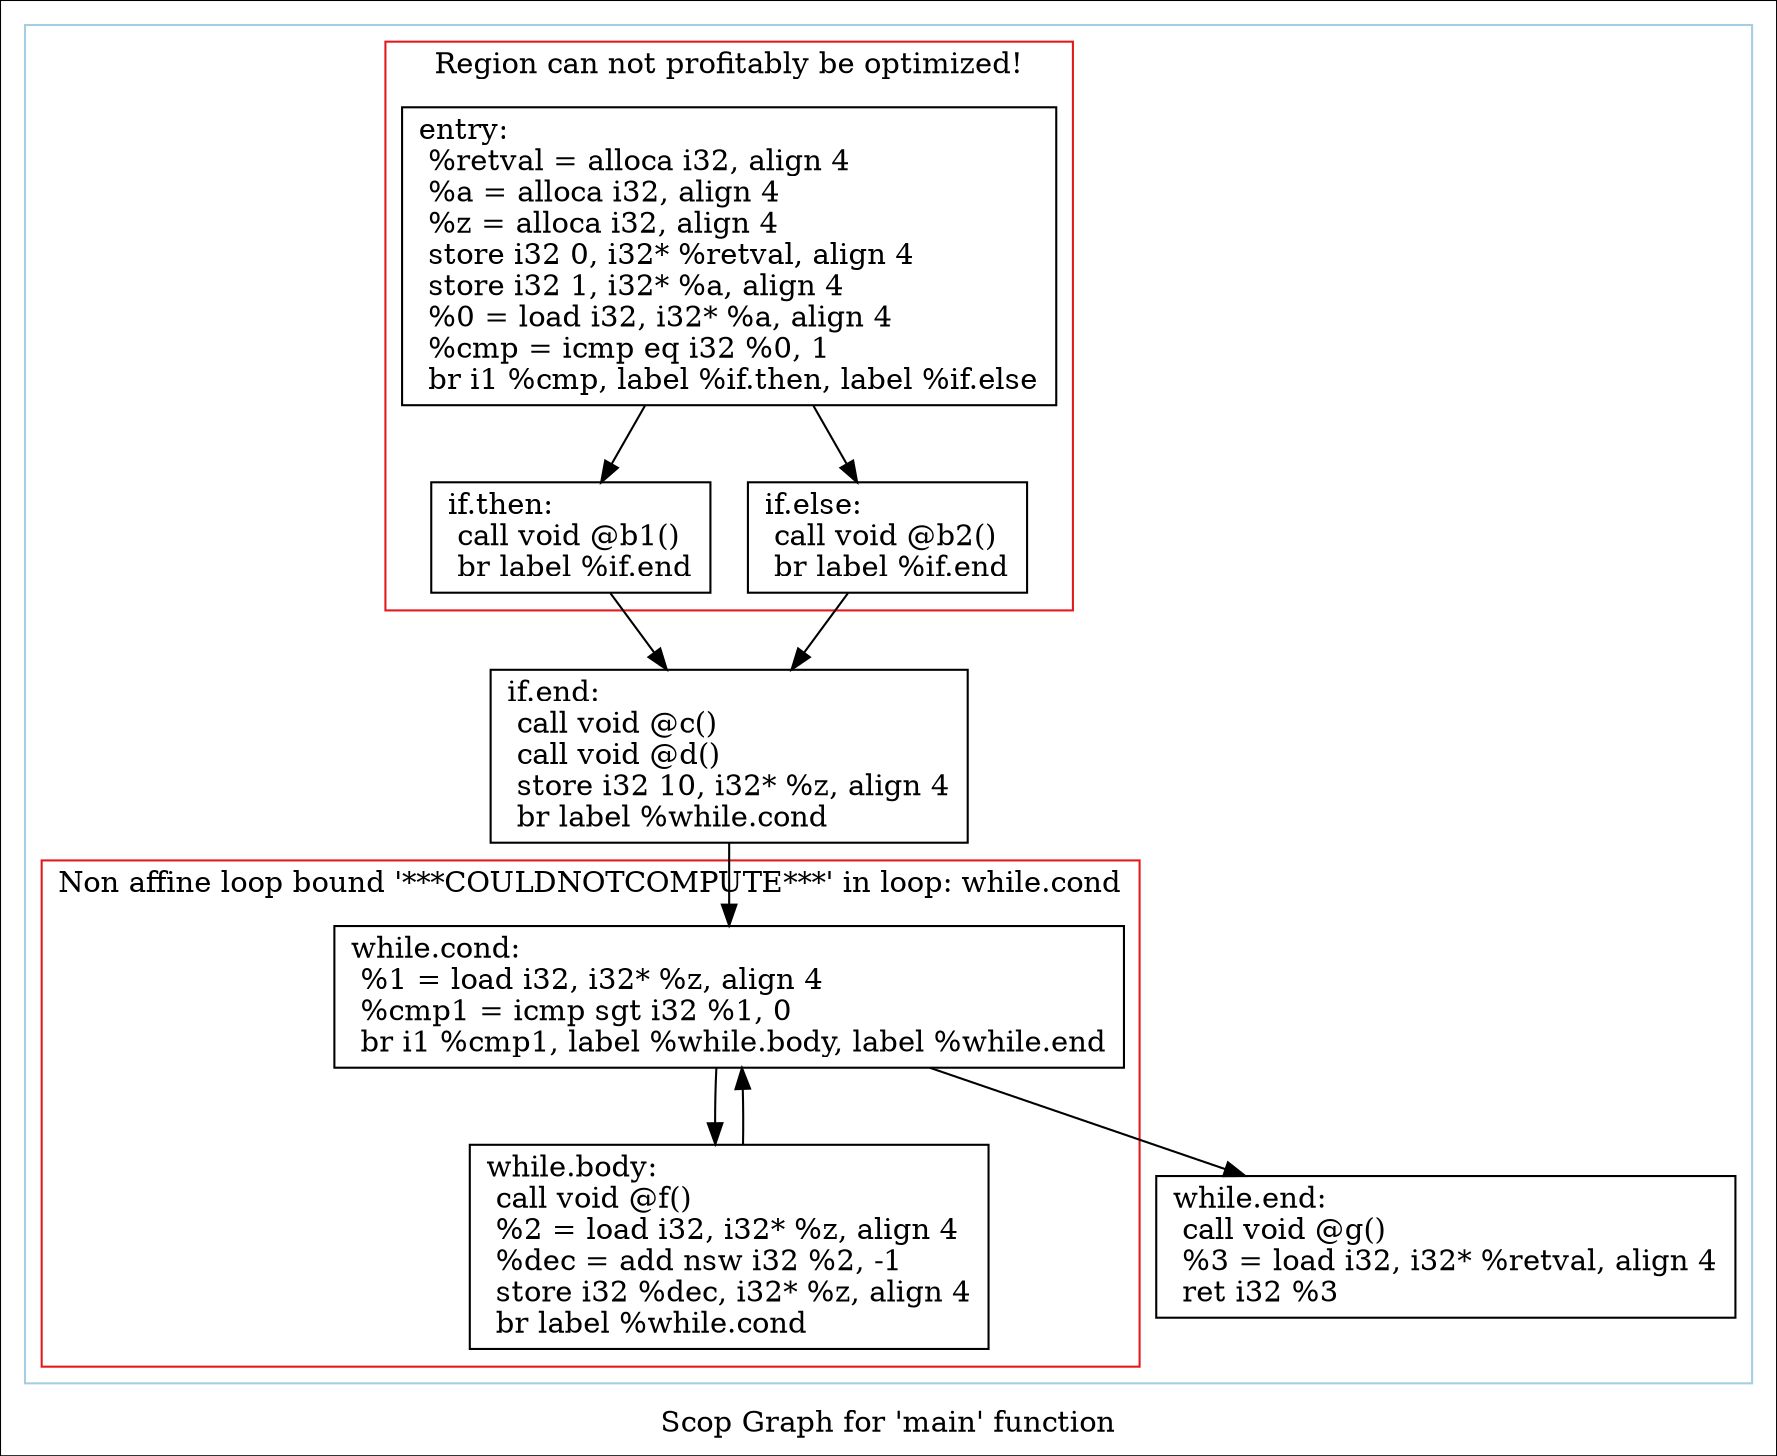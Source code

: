 digraph "Scop Graph for 'main' function" {
	label="Scop Graph for 'main' function";

	Node0xaf0b60 [shape=record,label="{entry:\l  %retval = alloca i32, align 4\l  %a = alloca i32, align 4\l  %z = alloca i32, align 4\l  store i32 0, i32* %retval, align 4\l  store i32 1, i32* %a, align 4\l  %0 = load i32, i32* %a, align 4\l  %cmp = icmp eq i32 %0, 1\l  br i1 %cmp, label %if.then, label %if.else\l}"];
	Node0xaf0b60 -> Node0xaf2d80;
	Node0xaf0b60 -> Node0xaf0f20;
	Node0xaf2d80 [shape=record,label="{if.then:                                          \l  call void @b1()\l  br label %if.end\l}"];
	Node0xaf2d80 -> Node0xaf3a40;
	Node0xaf3a40 [shape=record,label="{if.end:                                           \l  call void @c()\l  call void @d()\l  store i32 10, i32* %z, align 4\l  br label %while.cond\l}"];
	Node0xaf3a40 -> Node0xaf3b00;
	Node0xaf3b00 [shape=record,label="{while.cond:                                       \l  %1 = load i32, i32* %z, align 4\l  %cmp1 = icmp sgt i32 %1, 0\l  br i1 %cmp1, label %while.body, label %while.end\l}"];
	Node0xaf3b00 -> Node0xb1c3d0;
	Node0xaf3b00 -> Node0xac8020;
	Node0xb1c3d0 [shape=record,label="{while.body:                                       \l  call void @f()\l  %2 = load i32, i32* %z, align 4\l  %dec = add nsw i32 %2, -1\l  store i32 %dec, i32* %z, align 4\l  br label %while.cond\l}"];
	Node0xb1c3d0 -> Node0xaf3b00[constraint=false];
	Node0xac8020 [shape=record,label="{while.end:                                        \l  call void @g()\l  %3 = load i32, i32* %retval, align 4\l  ret i32 %3\l}"];
	Node0xaf0f20 [shape=record,label="{if.else:                                          \l  call void @b2()\l  br label %if.end\l}"];
	Node0xaf0f20 -> Node0xaf3a40;
	colorscheme = "paired12"
        subgraph cluster_0xaf6750 {
          label = "";
          style = solid;
          color = 1
          subgraph cluster_0xb1d9f0 {
            label = "Region can not profitably be optimized!";
            style = solid;
            color = 6
            Node0xaf0b60;
            Node0xaf2d80;
            Node0xaf0f20;
          }
          subgraph cluster_0xac4870 {
            label = "Non affine loop bound '***COULDNOTCOMPUTE***' in loop: while.cond";
            style = solid;
            color = 6
            Node0xaf3b00;
            Node0xb1c3d0;
          }
          Node0xaf3a40;
          Node0xac8020;
        }
}
